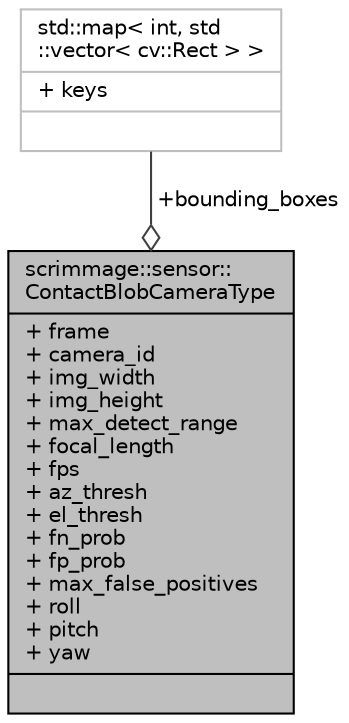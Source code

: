 digraph "scrimmage::sensor::ContactBlobCameraType"
{
 // LATEX_PDF_SIZE
  edge [fontname="Helvetica",fontsize="10",labelfontname="Helvetica",labelfontsize="10"];
  node [fontname="Helvetica",fontsize="10",shape=record];
  Node1 [label="{scrimmage::sensor::\lContactBlobCameraType\n|+ frame\l+ camera_id\l+ img_width\l+ img_height\l+ max_detect_range\l+ focal_length\l+ fps\l+ az_thresh\l+ el_thresh\l+ fn_prob\l+ fp_prob\l+ max_false_positives\l+ roll\l+ pitch\l+ yaw\l|}",height=0.2,width=0.4,color="black", fillcolor="grey75", style="filled", fontcolor="black",tooltip=" "];
  Node2 -> Node1 [color="grey25",fontsize="10",style="solid",label=" +bounding_boxes" ,arrowhead="odiamond",fontname="Helvetica"];
  Node2 [label="{std::map\< int, std\l::vector\< cv::Rect \> \>\n|+ keys\l|}",height=0.2,width=0.4,color="grey75", fillcolor="white", style="filled",tooltip=" "];
}
